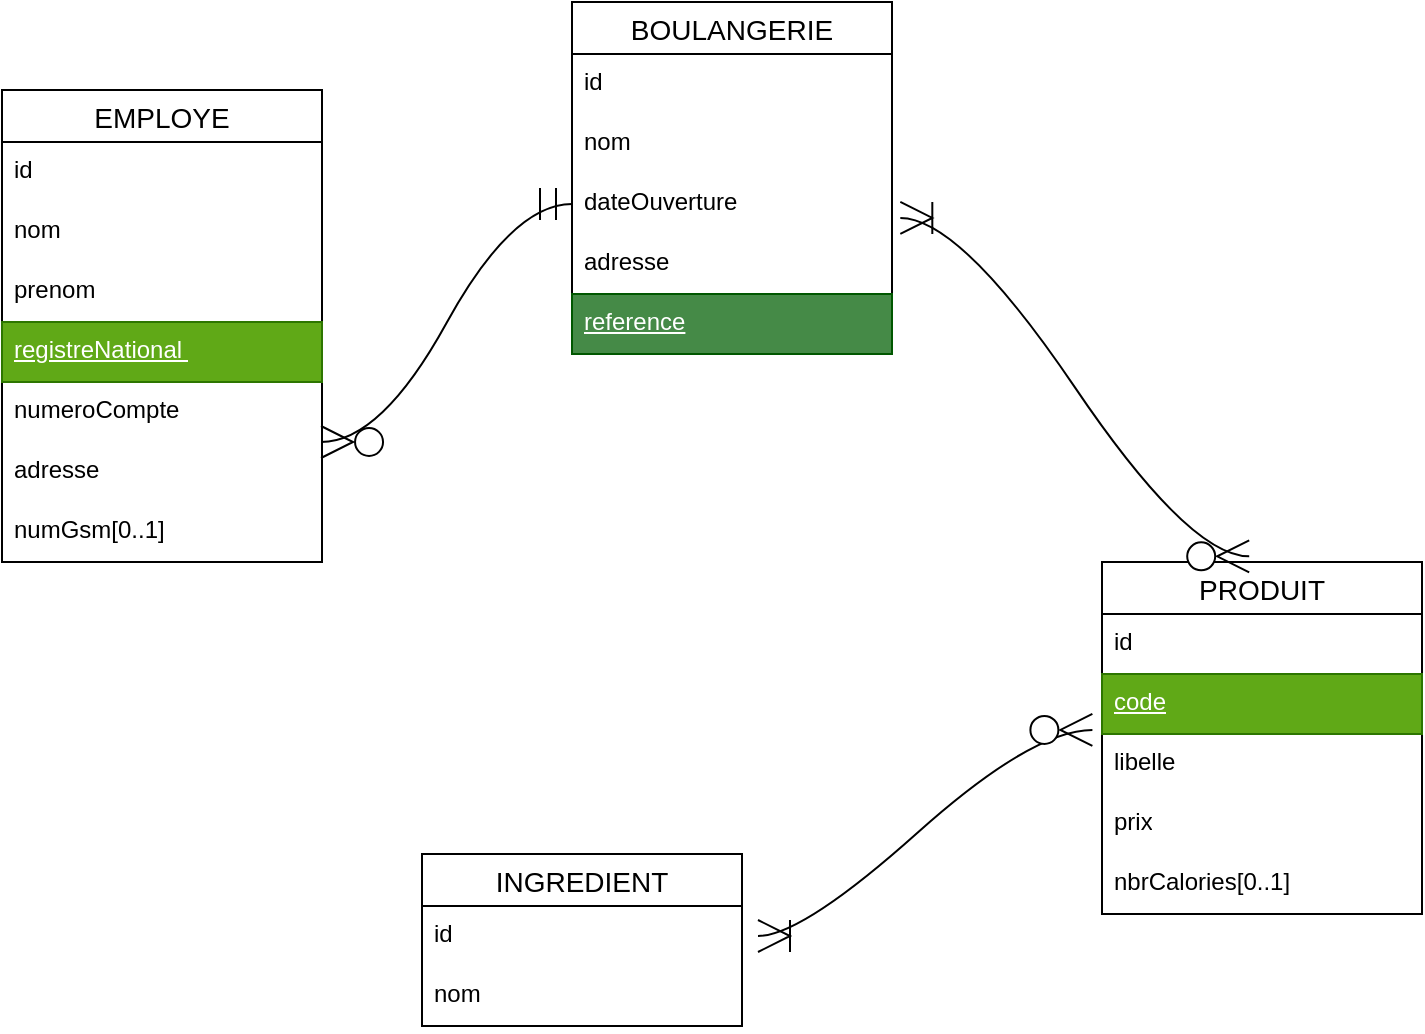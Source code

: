 <mxfile version="22.0.2" type="device">
  <diagram id="R2lEEEUBdFMjLlhIrx00" name="Page-1">
    <mxGraphModel dx="1036" dy="606" grid="1" gridSize="10" guides="1" tooltips="1" connect="1" arrows="1" fold="1" page="1" pageScale="1" pageWidth="850" pageHeight="1100" math="0" shadow="0" extFonts="Permanent Marker^https://fonts.googleapis.com/css?family=Permanent+Marker">
      <root>
        <mxCell id="0" />
        <mxCell id="1" parent="0" />
        <mxCell id="s8ig8cjAwbUl5PB07VYY-6" value="EMPLOYE" style="swimlane;fontStyle=0;childLayout=stackLayout;horizontal=1;startSize=26;horizontalStack=0;resizeParent=1;resizeParentMax=0;resizeLast=0;collapsible=1;marginBottom=0;align=center;fontSize=14;" parent="1" vertex="1">
          <mxGeometry x="60" y="114" width="160" height="236" as="geometry" />
        </mxCell>
        <mxCell id="s8ig8cjAwbUl5PB07VYY-10" value="id&amp;nbsp;" style="text;strokeColor=none;fillColor=none;spacingLeft=4;spacingRight=4;overflow=hidden;rotatable=0;points=[[0,0.5],[1,0.5]];portConstraint=eastwest;fontSize=12;whiteSpace=wrap;html=1;" parent="s8ig8cjAwbUl5PB07VYY-6" vertex="1">
          <mxGeometry y="26" width="160" height="30" as="geometry" />
        </mxCell>
        <mxCell id="s8ig8cjAwbUl5PB07VYY-7" value="nom&amp;nbsp;" style="text;strokeColor=none;fillColor=none;spacingLeft=4;spacingRight=4;overflow=hidden;rotatable=0;points=[[0,0.5],[1,0.5]];portConstraint=eastwest;fontSize=12;whiteSpace=wrap;html=1;" parent="s8ig8cjAwbUl5PB07VYY-6" vertex="1">
          <mxGeometry y="56" width="160" height="30" as="geometry" />
        </mxCell>
        <mxCell id="s8ig8cjAwbUl5PB07VYY-9" value="prenom&amp;nbsp;" style="text;strokeColor=none;fillColor=none;spacingLeft=4;spacingRight=4;overflow=hidden;rotatable=0;points=[[0,0.5],[1,0.5]];portConstraint=eastwest;fontSize=12;whiteSpace=wrap;html=1;" parent="s8ig8cjAwbUl5PB07VYY-6" vertex="1">
          <mxGeometry y="86" width="160" height="30" as="geometry" />
        </mxCell>
        <mxCell id="s8ig8cjAwbUl5PB07VYY-11" value="registreNational&amp;nbsp;" style="text;strokeColor=#2D7600;fillColor=#60a917;spacingLeft=4;spacingRight=4;overflow=hidden;rotatable=0;points=[[0,0.5],[1,0.5]];portConstraint=eastwest;fontSize=12;whiteSpace=wrap;html=1;fontColor=#ffffff;fontStyle=4" parent="s8ig8cjAwbUl5PB07VYY-6" vertex="1">
          <mxGeometry y="116" width="160" height="30" as="geometry" />
        </mxCell>
        <mxCell id="s8ig8cjAwbUl5PB07VYY-12" value="numeroCompte&amp;nbsp;" style="text;strokeColor=none;fillColor=none;spacingLeft=4;spacingRight=4;overflow=hidden;rotatable=0;points=[[0,0.5],[1,0.5]];portConstraint=eastwest;fontSize=12;whiteSpace=wrap;html=1;" parent="s8ig8cjAwbUl5PB07VYY-6" vertex="1">
          <mxGeometry y="146" width="160" height="30" as="geometry" />
        </mxCell>
        <mxCell id="s8ig8cjAwbUl5PB07VYY-22" value="adresse&amp;nbsp;" style="text;strokeColor=none;fillColor=none;spacingLeft=4;spacingRight=4;overflow=hidden;rotatable=0;points=[[0,0.5],[1,0.5]];portConstraint=eastwest;fontSize=12;whiteSpace=wrap;html=1;" parent="s8ig8cjAwbUl5PB07VYY-6" vertex="1">
          <mxGeometry y="176" width="160" height="30" as="geometry" />
        </mxCell>
        <mxCell id="s8ig8cjAwbUl5PB07VYY-13" value="numGsm[0..1]" style="text;strokeColor=none;fillColor=none;spacingLeft=4;spacingRight=4;overflow=hidden;rotatable=0;points=[[0,0.5],[1,0.5]];portConstraint=eastwest;fontSize=12;whiteSpace=wrap;html=1;" parent="s8ig8cjAwbUl5PB07VYY-6" vertex="1">
          <mxGeometry y="206" width="160" height="30" as="geometry" />
        </mxCell>
        <mxCell id="s8ig8cjAwbUl5PB07VYY-15" value="BOULANGERIE" style="swimlane;fontStyle=0;childLayout=stackLayout;horizontal=1;startSize=26;horizontalStack=0;resizeParent=1;resizeParentMax=0;resizeLast=0;collapsible=1;marginBottom=0;align=center;fontSize=14;" parent="1" vertex="1">
          <mxGeometry x="345" y="70" width="160" height="176" as="geometry" />
        </mxCell>
        <mxCell id="s8ig8cjAwbUl5PB07VYY-16" value="id&amp;nbsp;" style="text;strokeColor=none;fillColor=none;spacingLeft=4;spacingRight=4;overflow=hidden;rotatable=0;points=[[0,0.5],[1,0.5]];portConstraint=eastwest;fontSize=12;whiteSpace=wrap;html=1;" parent="s8ig8cjAwbUl5PB07VYY-15" vertex="1">
          <mxGeometry y="26" width="160" height="30" as="geometry" />
        </mxCell>
        <mxCell id="s8ig8cjAwbUl5PB07VYY-17" value="nom&amp;nbsp;" style="text;strokeColor=none;fillColor=none;spacingLeft=4;spacingRight=4;overflow=hidden;rotatable=0;points=[[0,0.5],[1,0.5]];portConstraint=eastwest;fontSize=12;whiteSpace=wrap;html=1;" parent="s8ig8cjAwbUl5PB07VYY-15" vertex="1">
          <mxGeometry y="56" width="160" height="30" as="geometry" />
        </mxCell>
        <mxCell id="s8ig8cjAwbUl5PB07VYY-18" value="dateOuverture" style="text;strokeColor=none;fillColor=none;spacingLeft=4;spacingRight=4;overflow=hidden;rotatable=0;points=[[0,0.5],[1,0.5]];portConstraint=eastwest;fontSize=12;whiteSpace=wrap;html=1;" parent="s8ig8cjAwbUl5PB07VYY-15" vertex="1">
          <mxGeometry y="86" width="160" height="30" as="geometry" />
        </mxCell>
        <mxCell id="s8ig8cjAwbUl5PB07VYY-19" value="adresse" style="text;strokeColor=none;fillColor=none;spacingLeft=4;spacingRight=4;overflow=hidden;rotatable=0;points=[[0,0.5],[1,0.5]];portConstraint=eastwest;fontSize=12;whiteSpace=wrap;html=1;" parent="s8ig8cjAwbUl5PB07VYY-15" vertex="1">
          <mxGeometry y="116" width="160" height="30" as="geometry" />
        </mxCell>
        <mxCell id="s8ig8cjAwbUl5PB07VYY-23" value="reference" style="text;strokeColor=#005700;fillColor=#458A47;spacingLeft=4;spacingRight=4;overflow=hidden;rotatable=0;points=[[0,0.5],[1,0.5]];portConstraint=eastwest;fontSize=12;whiteSpace=wrap;html=1;fontStyle=4;fontColor=#ffffff;" parent="s8ig8cjAwbUl5PB07VYY-15" vertex="1">
          <mxGeometry y="146" width="160" height="30" as="geometry" />
        </mxCell>
        <mxCell id="s8ig8cjAwbUl5PB07VYY-25" value="PRODUIT" style="swimlane;fontStyle=0;childLayout=stackLayout;horizontal=1;startSize=26;horizontalStack=0;resizeParent=1;resizeParentMax=0;resizeLast=0;collapsible=1;marginBottom=0;align=center;fontSize=14;" parent="1" vertex="1">
          <mxGeometry x="610" y="350" width="160" height="176" as="geometry" />
        </mxCell>
        <mxCell id="s8ig8cjAwbUl5PB07VYY-26" value="id&amp;nbsp;" style="text;strokeColor=none;fillColor=none;spacingLeft=4;spacingRight=4;overflow=hidden;rotatable=0;points=[[0,0.5],[1,0.5]];portConstraint=eastwest;fontSize=12;whiteSpace=wrap;html=1;" parent="s8ig8cjAwbUl5PB07VYY-25" vertex="1">
          <mxGeometry y="26" width="160" height="30" as="geometry" />
        </mxCell>
        <mxCell id="s8ig8cjAwbUl5PB07VYY-27" value="code" style="text;strokeColor=#2D7600;fillColor=#60a917;spacingLeft=4;spacingRight=4;overflow=hidden;rotatable=0;points=[[0,0.5],[1,0.5]];portConstraint=eastwest;fontSize=12;whiteSpace=wrap;html=1;fontColor=#ffffff;fontStyle=4" parent="s8ig8cjAwbUl5PB07VYY-25" vertex="1">
          <mxGeometry y="56" width="160" height="30" as="geometry" />
        </mxCell>
        <mxCell id="s8ig8cjAwbUl5PB07VYY-28" value="libelle" style="text;strokeColor=none;fillColor=none;spacingLeft=4;spacingRight=4;overflow=hidden;rotatable=0;points=[[0,0.5],[1,0.5]];portConstraint=eastwest;fontSize=12;whiteSpace=wrap;html=1;" parent="s8ig8cjAwbUl5PB07VYY-25" vertex="1">
          <mxGeometry y="86" width="160" height="30" as="geometry" />
        </mxCell>
        <mxCell id="s8ig8cjAwbUl5PB07VYY-40" value="prix" style="text;strokeColor=none;fillColor=none;spacingLeft=4;spacingRight=4;overflow=hidden;rotatable=0;points=[[0,0.5],[1,0.5]];portConstraint=eastwest;fontSize=12;whiteSpace=wrap;html=1;" parent="s8ig8cjAwbUl5PB07VYY-25" vertex="1">
          <mxGeometry y="116" width="160" height="30" as="geometry" />
        </mxCell>
        <mxCell id="s8ig8cjAwbUl5PB07VYY-29" value="nbrCalories[0..1]" style="text;strokeColor=none;fillColor=none;spacingLeft=4;spacingRight=4;overflow=hidden;rotatable=0;points=[[0,0.5],[1,0.5]];portConstraint=eastwest;fontSize=12;whiteSpace=wrap;html=1;" parent="s8ig8cjAwbUl5PB07VYY-25" vertex="1">
          <mxGeometry y="146" width="160" height="30" as="geometry" />
        </mxCell>
        <mxCell id="s8ig8cjAwbUl5PB07VYY-33" value="INGREDIENT" style="swimlane;fontStyle=0;childLayout=stackLayout;horizontal=1;startSize=26;horizontalStack=0;resizeParent=1;resizeParentMax=0;resizeLast=0;collapsible=1;marginBottom=0;align=center;fontSize=14;" parent="1" vertex="1">
          <mxGeometry x="270" y="496" width="160" height="86" as="geometry" />
        </mxCell>
        <mxCell id="s8ig8cjAwbUl5PB07VYY-34" value="id" style="text;strokeColor=none;fillColor=none;spacingLeft=4;spacingRight=4;overflow=hidden;rotatable=0;points=[[0,0.5],[1,0.5]];portConstraint=eastwest;fontSize=12;whiteSpace=wrap;html=1;" parent="s8ig8cjAwbUl5PB07VYY-33" vertex="1">
          <mxGeometry y="26" width="160" height="30" as="geometry" />
        </mxCell>
        <mxCell id="s8ig8cjAwbUl5PB07VYY-35" value="nom" style="text;strokeColor=none;fillColor=none;spacingLeft=4;spacingRight=4;overflow=hidden;rotatable=0;points=[[0,0.5],[1,0.5]];portConstraint=eastwest;fontSize=12;whiteSpace=wrap;html=1;" parent="s8ig8cjAwbUl5PB07VYY-33" vertex="1">
          <mxGeometry y="56" width="160" height="30" as="geometry" />
        </mxCell>
        <mxCell id="s8ig8cjAwbUl5PB07VYY-38" value="" style="edgeStyle=entityRelationEdgeStyle;fontSize=12;html=1;endArrow=ERoneToMany;startArrow=ERzeroToMany;rounded=0;startSize=14;endSize=14;sourcePerimeterSpacing=8;targetPerimeterSpacing=8;curved=1;exitX=-0.03;exitY=-0.067;exitDx=0;exitDy=0;exitPerimeter=0;" parent="1" source="s8ig8cjAwbUl5PB07VYY-28" target="s8ig8cjAwbUl5PB07VYY-34" edge="1">
          <mxGeometry width="100" height="100" relative="1" as="geometry">
            <mxPoint x="370" y="340" as="sourcePoint" />
            <mxPoint x="470" y="240" as="targetPoint" />
          </mxGeometry>
        </mxCell>
        <mxCell id="s8ig8cjAwbUl5PB07VYY-39" value="" style="edgeStyle=entityRelationEdgeStyle;fontSize=12;html=1;endArrow=ERoneToMany;startArrow=ERzeroToMany;rounded=0;startSize=14;endSize=14;sourcePerimeterSpacing=8;targetPerimeterSpacing=8;curved=1;entryX=1.026;entryY=0.733;entryDx=0;entryDy=0;entryPerimeter=0;exitX=0.46;exitY=-0.016;exitDx=0;exitDy=0;exitPerimeter=0;" parent="1" source="s8ig8cjAwbUl5PB07VYY-25" target="s8ig8cjAwbUl5PB07VYY-18" edge="1">
          <mxGeometry width="100" height="100" relative="1" as="geometry">
            <mxPoint x="370" y="340" as="sourcePoint" />
            <mxPoint x="470" y="240" as="targetPoint" />
          </mxGeometry>
        </mxCell>
        <mxCell id="s8ig8cjAwbUl5PB07VYY-43" value="" style="edgeStyle=entityRelationEdgeStyle;fontSize=12;html=1;endArrow=ERzeroToMany;startArrow=ERmandOne;rounded=0;startSize=14;endSize=14;sourcePerimeterSpacing=8;targetPerimeterSpacing=8;curved=1;entryX=0.997;entryY=1;entryDx=0;entryDy=0;entryPerimeter=0;exitX=0;exitY=0.5;exitDx=0;exitDy=0;" parent="1" source="s8ig8cjAwbUl5PB07VYY-18" target="s8ig8cjAwbUl5PB07VYY-12" edge="1">
          <mxGeometry width="100" height="100" relative="1" as="geometry">
            <mxPoint x="220" y="310" as="sourcePoint" />
            <mxPoint x="351" y="144" as="targetPoint" />
          </mxGeometry>
        </mxCell>
      </root>
    </mxGraphModel>
  </diagram>
</mxfile>
